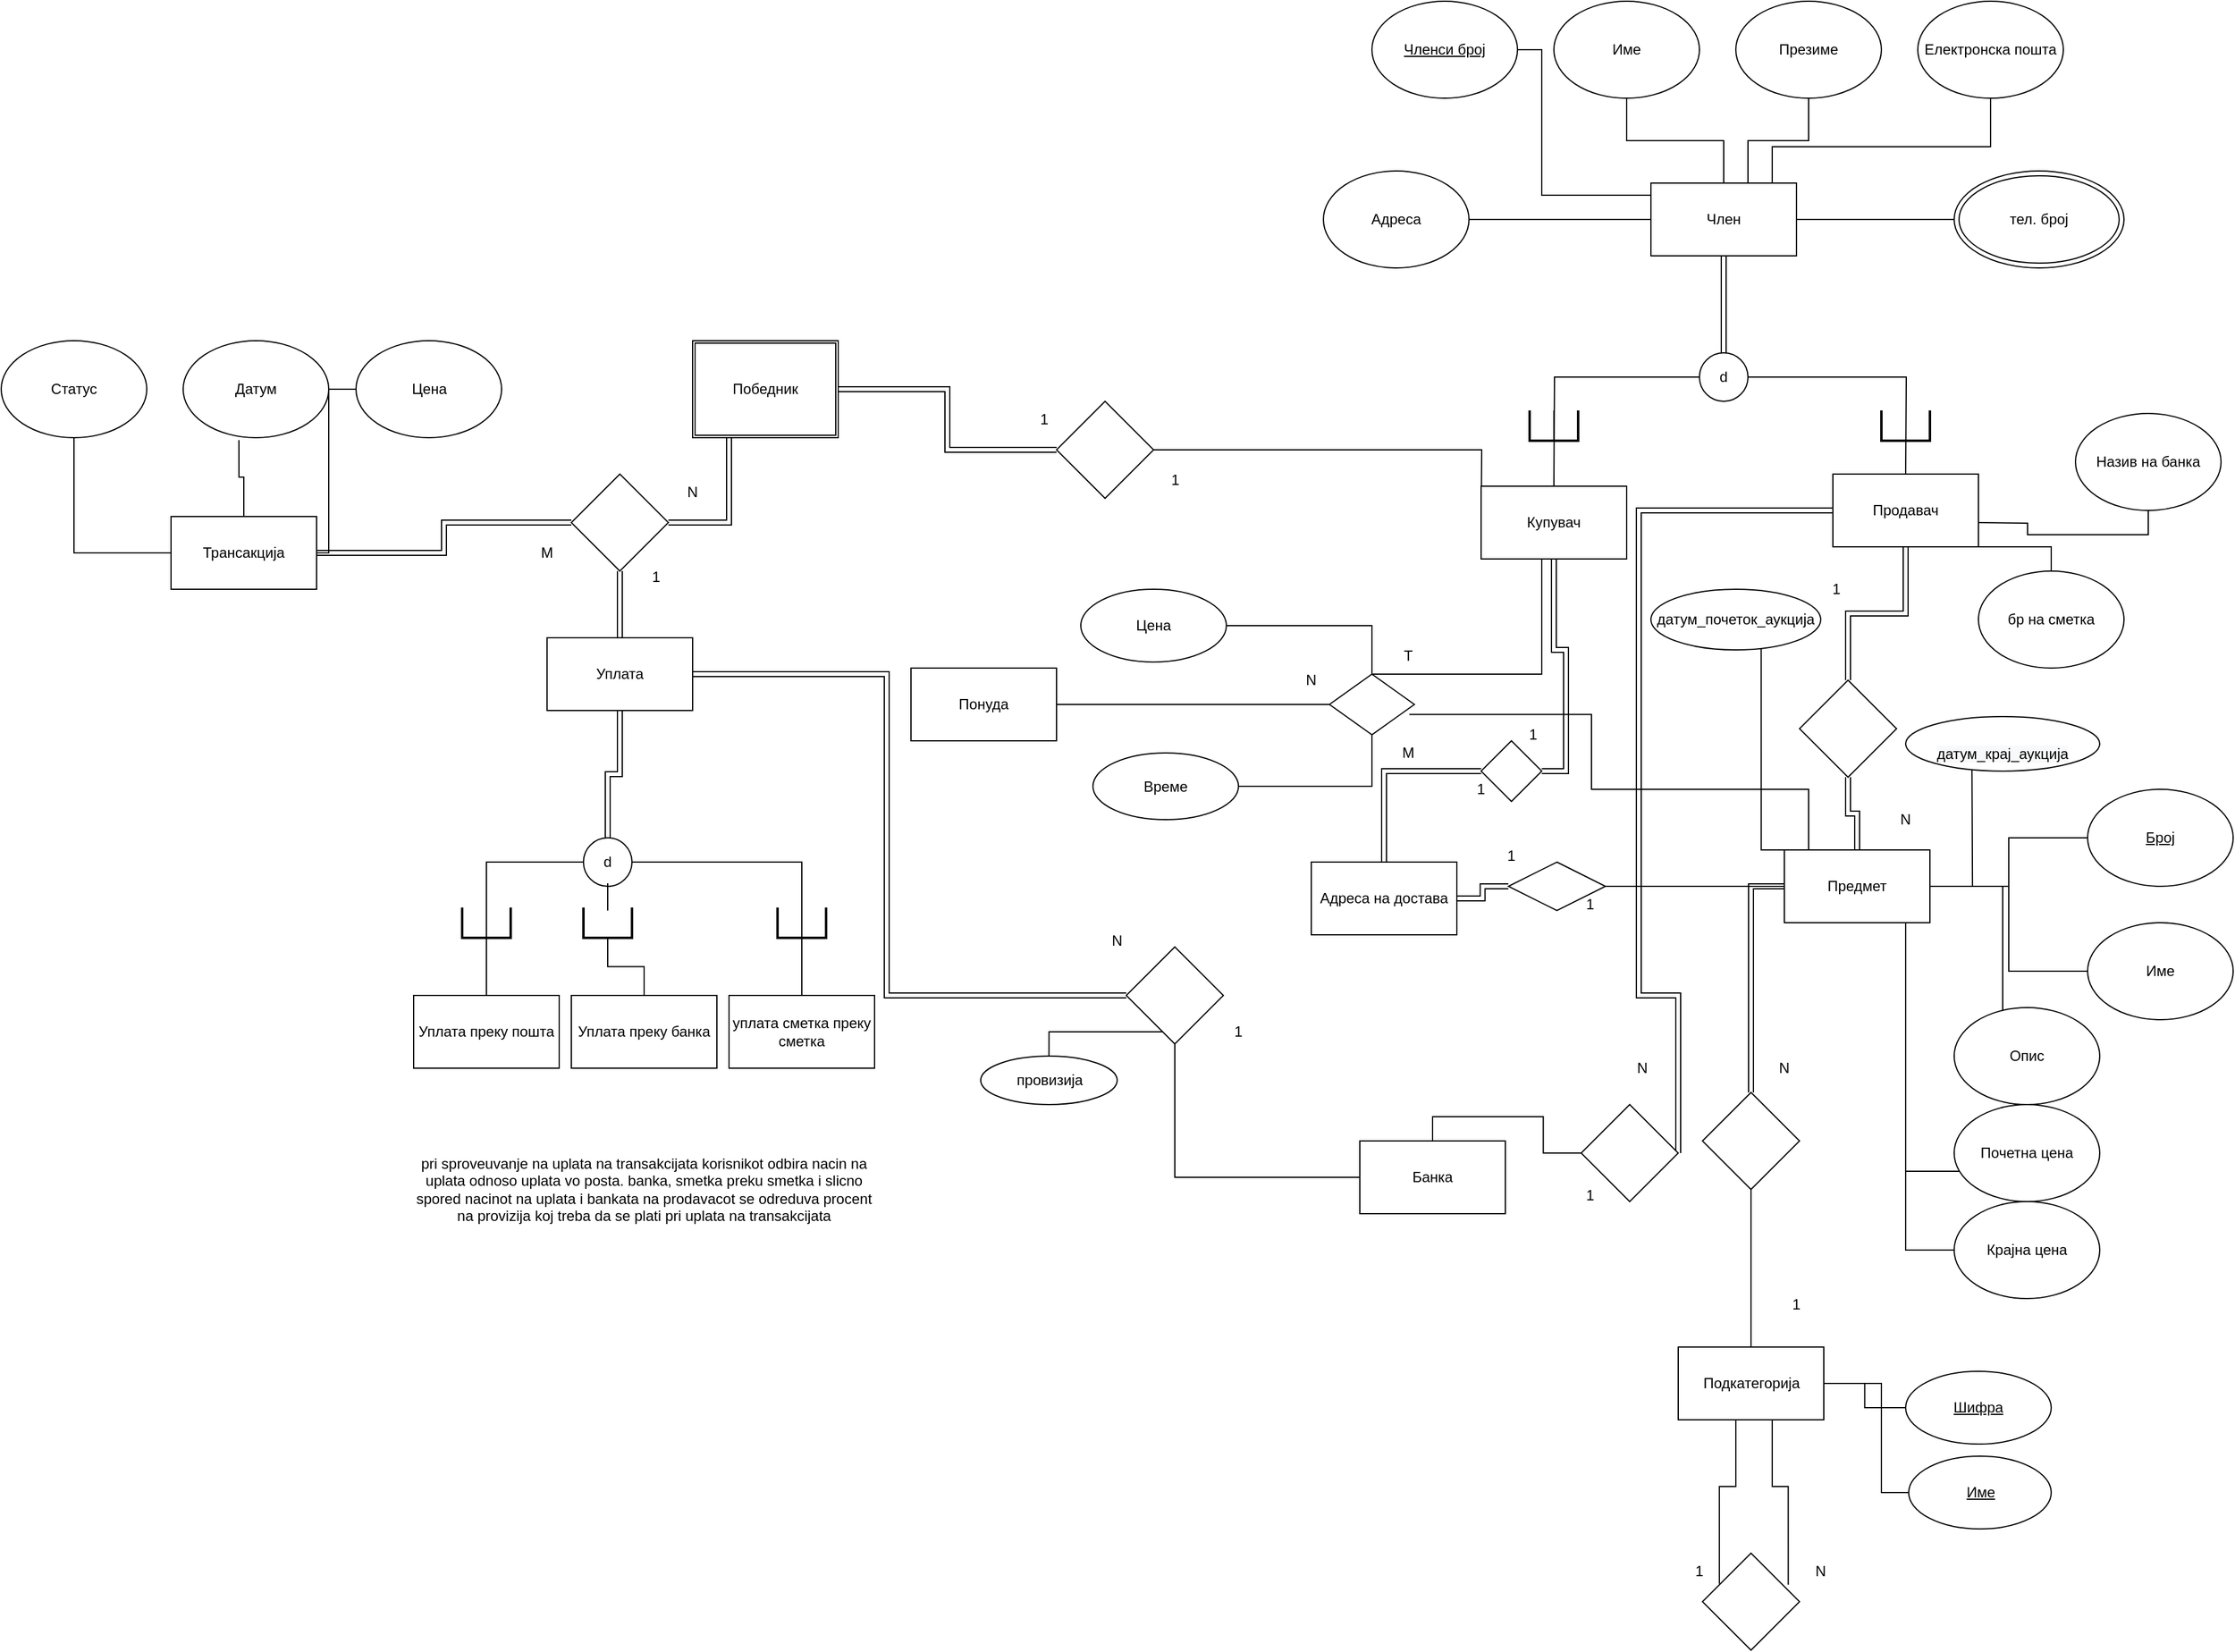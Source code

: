 <mxfile version="18.0.1" type="device"><diagram id="pEInnEd4wYIdr4fdweo-" name="Page-1"><mxGraphModel dx="2954" dy="1911" grid="1" gridSize="10" guides="1" tooltips="1" connect="1" arrows="1" fold="1" page="1" pageScale="1" pageWidth="850" pageHeight="1100" math="0" shadow="0"><root><mxCell id="0"/><mxCell id="1" parent="0"/><mxCell id="-VrPznBXSMuNLN9TioHQ-9" style="edgeStyle=orthogonalEdgeStyle;rounded=0;orthogonalLoop=1;jettySize=auto;html=1;endArrow=none;endFill=0;" parent="1" source="-VrPznBXSMuNLN9TioHQ-1" target="-VrPznBXSMuNLN9TioHQ-6" edge="1"><mxGeometry relative="1" as="geometry"/></mxCell><mxCell id="-VrPznBXSMuNLN9TioHQ-10" style="edgeStyle=orthogonalEdgeStyle;rounded=0;orthogonalLoop=1;jettySize=auto;html=1;entryX=0;entryY=0.5;entryDx=0;entryDy=0;endArrow=none;endFill=0;" parent="1" source="-VrPznBXSMuNLN9TioHQ-1" target="-VrPznBXSMuNLN9TioHQ-8" edge="1"><mxGeometry relative="1" as="geometry"/></mxCell><mxCell id="-VrPznBXSMuNLN9TioHQ-11" style="edgeStyle=orthogonalEdgeStyle;rounded=0;orthogonalLoop=1;jettySize=auto;html=1;endArrow=none;endFill=0;" parent="1" source="-VrPznBXSMuNLN9TioHQ-1" target="-VrPznBXSMuNLN9TioHQ-3" edge="1"><mxGeometry relative="1" as="geometry"/></mxCell><mxCell id="-VrPznBXSMuNLN9TioHQ-12" style="edgeStyle=orthogonalEdgeStyle;rounded=0;orthogonalLoop=1;jettySize=auto;html=1;entryX=0.5;entryY=1;entryDx=0;entryDy=0;endArrow=none;endFill=0;" parent="1" source="-VrPznBXSMuNLN9TioHQ-1" target="-VrPznBXSMuNLN9TioHQ-4" edge="1"><mxGeometry relative="1" as="geometry"><Array as="points"><mxPoint x="410" y="65"/><mxPoint x="460" y="65"/></Array></mxGeometry></mxCell><mxCell id="-VrPznBXSMuNLN9TioHQ-13" style="edgeStyle=orthogonalEdgeStyle;rounded=0;orthogonalLoop=1;jettySize=auto;html=1;endArrow=none;endFill=0;" parent="1" source="-VrPznBXSMuNLN9TioHQ-1" target="-VrPznBXSMuNLN9TioHQ-5" edge="1"><mxGeometry relative="1" as="geometry"><Array as="points"><mxPoint x="430" y="70"/><mxPoint x="610" y="70"/></Array></mxGeometry></mxCell><mxCell id="-VrPznBXSMuNLN9TioHQ-14" style="edgeStyle=orthogonalEdgeStyle;rounded=0;orthogonalLoop=1;jettySize=auto;html=1;endArrow=none;endFill=0;" parent="1" source="-VrPznBXSMuNLN9TioHQ-1" target="-VrPznBXSMuNLN9TioHQ-2" edge="1"><mxGeometry relative="1" as="geometry"><Array as="points"><mxPoint x="240" y="110"/><mxPoint x="240" y="-10"/></Array></mxGeometry></mxCell><mxCell id="-VrPznBXSMuNLN9TioHQ-18" style="edgeStyle=orthogonalEdgeStyle;rounded=0;orthogonalLoop=1;jettySize=auto;html=1;endArrow=none;endFill=0;shape=link;" parent="1" source="-VrPznBXSMuNLN9TioHQ-1" target="-VrPznBXSMuNLN9TioHQ-17" edge="1"><mxGeometry relative="1" as="geometry"/></mxCell><mxCell id="-VrPznBXSMuNLN9TioHQ-1" value="Член" style="rounded=0;whiteSpace=wrap;html=1;" parent="1" vertex="1"><mxGeometry x="330" y="100" width="120" height="60" as="geometry"/></mxCell><mxCell id="-VrPznBXSMuNLN9TioHQ-2" value="&lt;u&gt;Членси број&lt;/u&gt;" style="ellipse;whiteSpace=wrap;html=1;" parent="1" vertex="1"><mxGeometry x="100" y="-50" width="120" height="80" as="geometry"/></mxCell><mxCell id="-VrPznBXSMuNLN9TioHQ-3" value="Име" style="ellipse;whiteSpace=wrap;html=1;" parent="1" vertex="1"><mxGeometry x="250" y="-50" width="120" height="80" as="geometry"/></mxCell><mxCell id="-VrPznBXSMuNLN9TioHQ-4" value="Презиме" style="ellipse;whiteSpace=wrap;html=1;" parent="1" vertex="1"><mxGeometry x="400" y="-50" width="120" height="80" as="geometry"/></mxCell><mxCell id="-VrPznBXSMuNLN9TioHQ-5" value="Електронска пошта" style="ellipse;whiteSpace=wrap;html=1;" parent="1" vertex="1"><mxGeometry x="550" y="-50" width="120" height="80" as="geometry"/></mxCell><mxCell id="-VrPznBXSMuNLN9TioHQ-6" value="Адреса" style="ellipse;whiteSpace=wrap;html=1;" parent="1" vertex="1"><mxGeometry x="60" y="90" width="120" height="80" as="geometry"/></mxCell><mxCell id="-VrPznBXSMuNLN9TioHQ-8" value="тел. број" style="ellipse;shape=doubleEllipse;whiteSpace=wrap;html=1;" parent="1" vertex="1"><mxGeometry x="580" y="90" width="140" height="80" as="geometry"/></mxCell><mxCell id="-VrPznBXSMuNLN9TioHQ-105" style="edgeStyle=orthogonalEdgeStyle;rounded=0;orthogonalLoop=1;jettySize=auto;html=1;entryX=0.5;entryY=0;entryDx=0;entryDy=0;endArrow=none;endFill=0;" parent="1" source="fkhpTPbwNET_rPOCqGp_-7" target="-VrPznBXSMuNLN9TioHQ-93" edge="1"><mxGeometry relative="1" as="geometry"><Array as="points"><mxPoint x="240" y="505"/></Array><mxPoint x="240" y="429.441" as="sourcePoint"/></mxGeometry></mxCell><mxCell id="-VrPznBXSMuNLN9TioHQ-38" style="edgeStyle=orthogonalEdgeStyle;rounded=0;orthogonalLoop=1;jettySize=auto;html=1;endArrow=none;endFill=0;" parent="1" target="-VrPznBXSMuNLN9TioHQ-36" edge="1"><mxGeometry relative="1" as="geometry"><mxPoint x="600" y="380" as="sourcePoint"/></mxGeometry></mxCell><mxCell id="-VrPznBXSMuNLN9TioHQ-20" style="edgeStyle=orthogonalEdgeStyle;rounded=0;orthogonalLoop=1;jettySize=auto;html=1;endArrow=none;endFill=0;" parent="1" source="-VrPznBXSMuNLN9TioHQ-17" edge="1"><mxGeometry relative="1" as="geometry"><mxPoint x="540" y="340" as="targetPoint"/></mxGeometry></mxCell><mxCell id="-VrPznBXSMuNLN9TioHQ-31" style="edgeStyle=orthogonalEdgeStyle;rounded=0;orthogonalLoop=1;jettySize=auto;html=1;endArrow=none;endFill=0;" parent="1" source="-VrPznBXSMuNLN9TioHQ-17" edge="1"><mxGeometry relative="1" as="geometry"><mxPoint x="250" y="350" as="targetPoint"/></mxGeometry></mxCell><mxCell id="-VrPznBXSMuNLN9TioHQ-17" value="d" style="ellipse;whiteSpace=wrap;html=1;aspect=fixed;" parent="1" vertex="1"><mxGeometry x="370" y="240" width="40" height="40" as="geometry"/></mxCell><mxCell id="-VrPznBXSMuNLN9TioHQ-23" value="" style="strokeWidth=2;html=1;shape=mxgraph.flowchart.annotation_1;align=left;pointerEvents=1;rotation=-90;" parent="1" vertex="1"><mxGeometry x="527.5" y="280" width="25" height="40" as="geometry"/></mxCell><mxCell id="-VrPznBXSMuNLN9TioHQ-32" value="" style="strokeWidth=2;html=1;shape=mxgraph.flowchart.annotation_1;align=left;pointerEvents=1;rotation=-90;" parent="1" vertex="1"><mxGeometry x="237.5" y="280" width="25" height="40" as="geometry"/></mxCell><mxCell id="-VrPznBXSMuNLN9TioHQ-33" style="edgeStyle=orthogonalEdgeStyle;rounded=0;orthogonalLoop=1;jettySize=auto;html=1;exitX=0;exitY=0.5;exitDx=0;exitDy=0;exitPerimeter=0;endArrow=none;endFill=0;entryX=1;entryY=0.5;entryDx=0;entryDy=0;entryPerimeter=0;" parent="1" source="-VrPznBXSMuNLN9TioHQ-32" target="-VrPznBXSMuNLN9TioHQ-32" edge="1"><mxGeometry relative="1" as="geometry"/></mxCell><mxCell id="-VrPznBXSMuNLN9TioHQ-36" value="Назив на банка" style="ellipse;whiteSpace=wrap;html=1;" parent="1" vertex="1"><mxGeometry x="680" y="290" width="120" height="80" as="geometry"/></mxCell><mxCell id="fkhpTPbwNET_rPOCqGp_-32" style="edgeStyle=orthogonalEdgeStyle;rounded=0;orthogonalLoop=1;jettySize=auto;html=1;entryX=0.92;entryY=1.013;entryDx=0;entryDy=0;entryPerimeter=0;endArrow=none;endFill=0;" edge="1" parent="1" source="-VrPznBXSMuNLN9TioHQ-37" target="fkhpTPbwNET_rPOCqGp_-8"><mxGeometry relative="1" as="geometry"/></mxCell><mxCell id="-VrPznBXSMuNLN9TioHQ-37" value="бр на сметка" style="ellipse;whiteSpace=wrap;html=1;" parent="1" vertex="1"><mxGeometry x="600" y="420" width="120" height="80" as="geometry"/></mxCell><mxCell id="-VrPznBXSMuNLN9TioHQ-47" style="edgeStyle=orthogonalEdgeStyle;rounded=0;orthogonalLoop=1;jettySize=auto;html=1;endArrow=none;endFill=0;" parent="1" source="-VrPznBXSMuNLN9TioHQ-40" target="-VrPznBXSMuNLN9TioHQ-42" edge="1"><mxGeometry relative="1" as="geometry"/></mxCell><mxCell id="-VrPznBXSMuNLN9TioHQ-48" style="edgeStyle=orthogonalEdgeStyle;rounded=0;orthogonalLoop=1;jettySize=auto;html=1;endArrow=none;endFill=0;" parent="1" source="-VrPznBXSMuNLN9TioHQ-40" target="-VrPznBXSMuNLN9TioHQ-43" edge="1"><mxGeometry relative="1" as="geometry"/></mxCell><mxCell id="-VrPznBXSMuNLN9TioHQ-49" style="edgeStyle=orthogonalEdgeStyle;rounded=0;orthogonalLoop=1;jettySize=auto;html=1;endArrow=none;endFill=0;" parent="1" source="-VrPznBXSMuNLN9TioHQ-40" target="-VrPznBXSMuNLN9TioHQ-46" edge="1"><mxGeometry relative="1" as="geometry"><Array as="points"><mxPoint x="540" y="980"/></Array></mxGeometry></mxCell><mxCell id="-VrPznBXSMuNLN9TioHQ-50" style="edgeStyle=orthogonalEdgeStyle;rounded=0;orthogonalLoop=1;jettySize=auto;html=1;endArrow=none;endFill=0;" parent="1" source="-VrPznBXSMuNLN9TioHQ-40" target="-VrPznBXSMuNLN9TioHQ-45" edge="1"><mxGeometry relative="1" as="geometry"><Array as="points"><mxPoint x="540" y="915"/></Array></mxGeometry></mxCell><mxCell id="-VrPznBXSMuNLN9TioHQ-51" style="edgeStyle=orthogonalEdgeStyle;rounded=0;orthogonalLoop=1;jettySize=auto;html=1;endArrow=none;endFill=0;" parent="1" source="-VrPznBXSMuNLN9TioHQ-40" target="-VrPznBXSMuNLN9TioHQ-44" edge="1"><mxGeometry relative="1" as="geometry"><Array as="points"><mxPoint x="620" y="680"/></Array></mxGeometry></mxCell><mxCell id="-VrPznBXSMuNLN9TioHQ-61" style="edgeStyle=orthogonalEdgeStyle;rounded=0;orthogonalLoop=1;jettySize=auto;html=1;entryX=0;entryY=1;entryDx=0;entryDy=0;endArrow=none;endFill=0;" parent="1" source="-VrPznBXSMuNLN9TioHQ-40" edge="1"><mxGeometry relative="1" as="geometry"><mxPoint x="594.645" y="581.213" as="targetPoint"/></mxGeometry></mxCell><mxCell id="-VrPznBXSMuNLN9TioHQ-87" style="edgeStyle=orthogonalEdgeStyle;rounded=0;orthogonalLoop=1;jettySize=auto;html=1;entryX=0.649;entryY=0.96;entryDx=0;entryDy=0;entryPerimeter=0;endArrow=none;endFill=0;" parent="1" source="-VrPznBXSMuNLN9TioHQ-40" target="-VrPznBXSMuNLN9TioHQ-85" edge="1"><mxGeometry relative="1" as="geometry"><Array as="points"><mxPoint x="421" y="650"/></Array></mxGeometry></mxCell><mxCell id="-VrPznBXSMuNLN9TioHQ-98" style="edgeStyle=orthogonalEdgeStyle;rounded=0;orthogonalLoop=1;jettySize=auto;html=1;entryX=0.94;entryY=0.664;entryDx=0;entryDy=0;entryPerimeter=0;endArrow=none;endFill=0;" parent="1" source="-VrPznBXSMuNLN9TioHQ-40" target="-VrPznBXSMuNLN9TioHQ-93" edge="1"><mxGeometry relative="1" as="geometry"><Array as="points"><mxPoint x="460" y="600"/><mxPoint x="281" y="600"/></Array></mxGeometry></mxCell><mxCell id="-VrPznBXSMuNLN9TioHQ-40" value="Предмет" style="rounded=0;whiteSpace=wrap;html=1;" parent="1" vertex="1"><mxGeometry x="440" y="650" width="120" height="60" as="geometry"/></mxCell><mxCell id="-VrPznBXSMuNLN9TioHQ-42" value="&lt;u&gt;Број&lt;/u&gt;" style="ellipse;whiteSpace=wrap;html=1;" parent="1" vertex="1"><mxGeometry x="690" y="600" width="120" height="80" as="geometry"/></mxCell><mxCell id="-VrPznBXSMuNLN9TioHQ-43" value="Име" style="ellipse;whiteSpace=wrap;html=1;" parent="1" vertex="1"><mxGeometry x="690" y="710" width="120" height="80" as="geometry"/></mxCell><mxCell id="-VrPznBXSMuNLN9TioHQ-44" value="Опис" style="ellipse;whiteSpace=wrap;html=1;" parent="1" vertex="1"><mxGeometry x="580" y="780" width="120" height="80" as="geometry"/></mxCell><mxCell id="-VrPznBXSMuNLN9TioHQ-45" value="Почетна цена" style="ellipse;whiteSpace=wrap;html=1;" parent="1" vertex="1"><mxGeometry x="580" y="860" width="120" height="80" as="geometry"/></mxCell><mxCell id="-VrPznBXSMuNLN9TioHQ-46" value="Крајна цена" style="ellipse;whiteSpace=wrap;html=1;" parent="1" vertex="1"><mxGeometry x="580" y="940" width="120" height="80" as="geometry"/></mxCell><mxCell id="-VrPznBXSMuNLN9TioHQ-55" style="edgeStyle=orthogonalEdgeStyle;rounded=0;orthogonalLoop=1;jettySize=auto;html=1;endArrow=none;endFill=0;shape=link;" parent="1" source="-VrPznBXSMuNLN9TioHQ-52" target="-VrPznBXSMuNLN9TioHQ-40" edge="1"><mxGeometry relative="1" as="geometry"/></mxCell><mxCell id="-VrPznBXSMuNLN9TioHQ-52" value="" style="rhombus;whiteSpace=wrap;html=1;" parent="1" vertex="1"><mxGeometry x="452.5" y="510" width="80" height="80" as="geometry"/></mxCell><mxCell id="-VrPznBXSMuNLN9TioHQ-56" value="N" style="text;html=1;strokeColor=none;fillColor=none;align=center;verticalAlign=middle;whiteSpace=wrap;rounded=0;" parent="1" vertex="1"><mxGeometry x="510" y="610" width="60" height="30" as="geometry"/></mxCell><mxCell id="-VrPznBXSMuNLN9TioHQ-57" value="1" style="text;html=1;strokeColor=none;fillColor=none;align=center;verticalAlign=middle;whiteSpace=wrap;rounded=0;" parent="1" vertex="1"><mxGeometry x="452.5" y="420" width="60" height="30" as="geometry"/></mxCell><mxCell id="-VrPznBXSMuNLN9TioHQ-69" style="edgeStyle=orthogonalEdgeStyle;rounded=0;orthogonalLoop=1;jettySize=auto;html=1;entryX=0;entryY=0.5;entryDx=0;entryDy=0;endArrow=none;endFill=0;shape=link;" parent="1" source="-VrPznBXSMuNLN9TioHQ-68" target="-VrPznBXSMuNLN9TioHQ-40" edge="1"><mxGeometry relative="1" as="geometry"/></mxCell><mxCell id="fkhpTPbwNET_rPOCqGp_-42" style="edgeStyle=orthogonalEdgeStyle;rounded=0;orthogonalLoop=1;jettySize=auto;html=1;endArrow=none;endFill=0;" edge="1" parent="1" source="-VrPznBXSMuNLN9TioHQ-68" target="fkhpTPbwNET_rPOCqGp_-35"><mxGeometry relative="1" as="geometry"/></mxCell><mxCell id="-VrPznBXSMuNLN9TioHQ-68" value="" style="rhombus;whiteSpace=wrap;html=1;rotation=-90;" parent="1" vertex="1"><mxGeometry x="372.5" y="850" width="80" height="80" as="geometry"/></mxCell><mxCell id="-VrPznBXSMuNLN9TioHQ-71" value="N" style="text;html=1;strokeColor=none;fillColor=none;align=center;verticalAlign=middle;whiteSpace=wrap;rounded=0;" parent="1" vertex="1"><mxGeometry x="410" y="815" width="60" height="30" as="geometry"/></mxCell><mxCell id="-VrPznBXSMuNLN9TioHQ-72" value="1" style="text;html=1;strokeColor=none;fillColor=none;align=center;verticalAlign=middle;whiteSpace=wrap;rounded=0;" parent="1" vertex="1"><mxGeometry x="420" y="1010" width="60" height="30" as="geometry"/></mxCell><mxCell id="-VrPznBXSMuNLN9TioHQ-83" value="1" style="text;html=1;strokeColor=none;fillColor=none;align=center;verticalAlign=middle;whiteSpace=wrap;rounded=0;" parent="1" vertex="1"><mxGeometry x="340" y="1230" width="60" height="30" as="geometry"/></mxCell><mxCell id="-VrPznBXSMuNLN9TioHQ-84" value="N" style="text;html=1;strokeColor=none;fillColor=none;align=center;verticalAlign=middle;whiteSpace=wrap;rounded=0;" parent="1" vertex="1"><mxGeometry x="440" y="1230" width="60" height="30" as="geometry"/></mxCell><mxCell id="-VrPznBXSMuNLN9TioHQ-85" value="датум_почеток_аукција" style="ellipse;whiteSpace=wrap;html=1;" parent="1" vertex="1"><mxGeometry x="330" y="435" width="140" height="50" as="geometry"/></mxCell><mxCell id="-VrPznBXSMuNLN9TioHQ-86" value="&lt;br&gt;&lt;span style=&quot;color: rgb(0, 0, 0); font-family: Helvetica; font-size: 12px; font-style: normal; font-variant-ligatures: normal; font-variant-caps: normal; font-weight: 400; letter-spacing: normal; orphans: 2; text-align: center; text-indent: 0px; text-transform: none; widows: 2; word-spacing: 0px; -webkit-text-stroke-width: 0px; background-color: rgb(248, 249, 250); text-decoration-thickness: initial; text-decoration-style: initial; text-decoration-color: initial; float: none; display: inline !important;&quot;&gt;датум_крај_аукција&lt;/span&gt;&lt;br&gt;" style="ellipse;whiteSpace=wrap;html=1;" parent="1" vertex="1"><mxGeometry x="540" y="540" width="160" height="45" as="geometry"/></mxCell><mxCell id="-VrPznBXSMuNLN9TioHQ-93" value="" style="rhombus;whiteSpace=wrap;html=1;" parent="1" vertex="1"><mxGeometry x="65" y="505" width="70" height="50" as="geometry"/></mxCell><mxCell id="-VrPznBXSMuNLN9TioHQ-106" style="edgeStyle=orthogonalEdgeStyle;rounded=0;orthogonalLoop=1;jettySize=auto;html=1;entryX=0;entryY=0.5;entryDx=0;entryDy=0;endArrow=none;endFill=0;" parent="1" source="-VrPznBXSMuNLN9TioHQ-96" target="-VrPznBXSMuNLN9TioHQ-93" edge="1"><mxGeometry relative="1" as="geometry"/></mxCell><mxCell id="-VrPznBXSMuNLN9TioHQ-96" value="Понуда" style="rounded=0;whiteSpace=wrap;html=1;" parent="1" vertex="1"><mxGeometry x="-280" y="500" width="120" height="60" as="geometry"/></mxCell><mxCell id="-VrPznBXSMuNLN9TioHQ-107" style="edgeStyle=orthogonalEdgeStyle;rounded=0;orthogonalLoop=1;jettySize=auto;html=1;entryX=0.5;entryY=0;entryDx=0;entryDy=0;endArrow=none;endFill=0;" parent="1" source="-VrPznBXSMuNLN9TioHQ-101" target="-VrPznBXSMuNLN9TioHQ-93" edge="1"><mxGeometry relative="1" as="geometry"/></mxCell><mxCell id="-VrPznBXSMuNLN9TioHQ-101" value="Цена" style="ellipse;whiteSpace=wrap;html=1;" parent="1" vertex="1"><mxGeometry x="-140" y="435" width="120" height="60" as="geometry"/></mxCell><mxCell id="-VrPznBXSMuNLN9TioHQ-108" style="edgeStyle=orthogonalEdgeStyle;rounded=0;orthogonalLoop=1;jettySize=auto;html=1;entryX=0.5;entryY=1;entryDx=0;entryDy=0;endArrow=none;endFill=0;" parent="1" source="-VrPznBXSMuNLN9TioHQ-102" target="-VrPznBXSMuNLN9TioHQ-93" edge="1"><mxGeometry relative="1" as="geometry"/></mxCell><mxCell id="-VrPznBXSMuNLN9TioHQ-102" value="Време" style="ellipse;whiteSpace=wrap;html=1;" parent="1" vertex="1"><mxGeometry x="-130" y="570" width="120" height="55" as="geometry"/></mxCell><mxCell id="-VrPznBXSMuNLN9TioHQ-109" value="N" style="text;html=1;strokeColor=none;fillColor=none;align=center;verticalAlign=middle;whiteSpace=wrap;rounded=0;" parent="1" vertex="1"><mxGeometry x="20" y="495" width="60" height="30" as="geometry"/></mxCell><mxCell id="-VrPznBXSMuNLN9TioHQ-110" value="M&lt;span style=&quot;color: rgba(0, 0, 0, 0); font-family: monospace; font-size: 0px; text-align: start;&quot;&gt;%3CmxGraphModel%3E%3Croot%3E%3CmxCell%20id%3D%220%22%2F%3E%3CmxCell%20id%3D%221%22%20parent%3D%220%22%2F%3E%3CmxCell%20id%3D%222%22%20value%3D%22N%22%20style%3D%22text%3Bhtml%3D1%3BstrokeColor%3Dnone%3BfillColor%3Dnone%3Balign%3Dcenter%3BverticalAlign%3Dmiddle%3BwhiteSpace%3Dwrap%3Brounded%3D0%3B%22%20vertex%3D%221%22%20parent%3D%221%22%3E%3CmxGeometry%20x%3D%2220%22%20y%3D%22495%22%20width%3D%2260%22%20height%3D%2230%22%20as%3D%22geometry%22%2F%3E%3C%2FmxCell%3E%3C%2Froot%3E%3C%2FmxGraphModel%3E&lt;/span&gt;" style="text;html=1;strokeColor=none;fillColor=none;align=center;verticalAlign=middle;whiteSpace=wrap;rounded=0;" parent="1" vertex="1"><mxGeometry x="100" y="555" width="60" height="30" as="geometry"/></mxCell><mxCell id="-VrPznBXSMuNLN9TioHQ-111" value="T" style="text;html=1;strokeColor=none;fillColor=none;align=center;verticalAlign=middle;whiteSpace=wrap;rounded=0;" parent="1" vertex="1"><mxGeometry x="100" y="475" width="60" height="30" as="geometry"/></mxCell><mxCell id="fkhpTPbwNET_rPOCqGp_-3" style="edgeStyle=orthogonalEdgeStyle;rounded=0;orthogonalLoop=1;jettySize=auto;html=1;entryX=0;entryY=0.5;entryDx=0;entryDy=0;endArrow=none;endFill=0;shape=link;" edge="1" parent="1" source="fkhpTPbwNET_rPOCqGp_-1" target="fkhpTPbwNET_rPOCqGp_-2"><mxGeometry relative="1" as="geometry"/></mxCell><mxCell id="fkhpTPbwNET_rPOCqGp_-68" style="edgeStyle=orthogonalEdgeStyle;rounded=0;orthogonalLoop=1;jettySize=auto;html=1;endArrow=none;endFill=0;shape=link;" edge="1" parent="1" source="fkhpTPbwNET_rPOCqGp_-1" target="fkhpTPbwNET_rPOCqGp_-25"><mxGeometry relative="1" as="geometry"><Array as="points"><mxPoint x="-430" y="380"/></Array></mxGeometry></mxCell><mxCell id="fkhpTPbwNET_rPOCqGp_-1" value="Победник" style="shape=ext;double=1;rounded=0;whiteSpace=wrap;html=1;" vertex="1" parent="1"><mxGeometry x="-460" y="230" width="120" height="80" as="geometry"/></mxCell><mxCell id="fkhpTPbwNET_rPOCqGp_-4" style="edgeStyle=orthogonalEdgeStyle;rounded=0;orthogonalLoop=1;jettySize=auto;html=1;entryX=0;entryY=0.5;entryDx=0;entryDy=0;endArrow=none;endFill=0;" edge="1" parent="1" source="fkhpTPbwNET_rPOCqGp_-2"><mxGeometry relative="1" as="geometry"><mxPoint x="190" y="390" as="targetPoint"/></mxGeometry></mxCell><mxCell id="fkhpTPbwNET_rPOCqGp_-2" value="" style="rhombus;whiteSpace=wrap;html=1;" vertex="1" parent="1"><mxGeometry x="-160" y="280" width="80" height="80" as="geometry"/></mxCell><mxCell id="fkhpTPbwNET_rPOCqGp_-5" value="1" style="text;html=1;strokeColor=none;fillColor=none;align=center;verticalAlign=middle;whiteSpace=wrap;rounded=0;" vertex="1" parent="1"><mxGeometry x="-200" y="280" width="60" height="30" as="geometry"/></mxCell><mxCell id="fkhpTPbwNET_rPOCqGp_-6" value="1" style="text;html=1;strokeColor=none;fillColor=none;align=center;verticalAlign=middle;whiteSpace=wrap;rounded=0;" vertex="1" parent="1"><mxGeometry x="-92.5" y="330" width="60" height="30" as="geometry"/></mxCell><mxCell id="fkhpTPbwNET_rPOCqGp_-98" style="edgeStyle=orthogonalEdgeStyle;rounded=0;orthogonalLoop=1;jettySize=auto;html=1;endArrow=none;endFill=0;shape=link;" edge="1" parent="1" source="fkhpTPbwNET_rPOCqGp_-7" target="fkhpTPbwNET_rPOCqGp_-97"><mxGeometry relative="1" as="geometry"><Array as="points"><mxPoint x="250" y="485"/><mxPoint x="260" y="485"/><mxPoint x="260" y="585"/></Array></mxGeometry></mxCell><mxCell id="fkhpTPbwNET_rPOCqGp_-7" value="Купувач" style="rounded=0;whiteSpace=wrap;html=1;" vertex="1" parent="1"><mxGeometry x="190" y="350" width="120" height="60" as="geometry"/></mxCell><mxCell id="fkhpTPbwNET_rPOCqGp_-33" style="edgeStyle=orthogonalEdgeStyle;rounded=0;orthogonalLoop=1;jettySize=auto;html=1;entryX=0.5;entryY=0;entryDx=0;entryDy=0;endArrow=none;endFill=0;shape=link;" edge="1" parent="1" source="fkhpTPbwNET_rPOCqGp_-8" target="-VrPznBXSMuNLN9TioHQ-52"><mxGeometry relative="1" as="geometry"/></mxCell><mxCell id="fkhpTPbwNET_rPOCqGp_-50" style="edgeStyle=orthogonalEdgeStyle;rounded=0;orthogonalLoop=1;jettySize=auto;html=1;entryX=1;entryY=0.5;entryDx=0;entryDy=0;endArrow=none;endFill=0;shape=link;" edge="1" parent="1" source="fkhpTPbwNET_rPOCqGp_-8" target="fkhpTPbwNET_rPOCqGp_-47"><mxGeometry relative="1" as="geometry"><Array as="points"><mxPoint x="320" y="370"/><mxPoint x="320" y="770"/></Array></mxGeometry></mxCell><mxCell id="fkhpTPbwNET_rPOCqGp_-8" value="Продавач" style="rounded=0;whiteSpace=wrap;html=1;" vertex="1" parent="1"><mxGeometry x="480" y="340" width="120" height="60" as="geometry"/></mxCell><mxCell id="fkhpTPbwNET_rPOCqGp_-9" value="pri sproveuvanje na uplata na transakcijata korisnikot odbira nacin na uplata odnoso uplata vo posta. banka, smetka preku smetka i slicno spored nacinot na uplata i bankata na prodavacot se odreduva procent na provizija koj treba da se plati pri uplata na transakcijata" style="text;html=1;strokeColor=none;fillColor=none;align=center;verticalAlign=middle;whiteSpace=wrap;rounded=0;" vertex="1" parent="1"><mxGeometry x="-690" y="860" width="380" height="140" as="geometry"/></mxCell><mxCell id="fkhpTPbwNET_rPOCqGp_-20" style="edgeStyle=orthogonalEdgeStyle;rounded=0;orthogonalLoop=1;jettySize=auto;html=1;endArrow=none;endFill=0;shape=link;" edge="1" parent="1" source="fkhpTPbwNET_rPOCqGp_-10" target="fkhpTPbwNET_rPOCqGp_-15"><mxGeometry relative="1" as="geometry"/></mxCell><mxCell id="fkhpTPbwNET_rPOCqGp_-10" value="Уплата" style="rounded=0;whiteSpace=wrap;html=1;" vertex="1" parent="1"><mxGeometry x="-580" y="475" width="120" height="60" as="geometry"/></mxCell><mxCell id="fkhpTPbwNET_rPOCqGp_-11" value="Уплата преку пошта" style="rounded=0;whiteSpace=wrap;html=1;" vertex="1" parent="1"><mxGeometry x="-690" y="770" width="120" height="60" as="geometry"/></mxCell><mxCell id="fkhpTPbwNET_rPOCqGp_-12" value="Уплата преку банка" style="rounded=0;whiteSpace=wrap;html=1;" vertex="1" parent="1"><mxGeometry x="-560" y="770" width="120" height="60" as="geometry"/></mxCell><mxCell id="fkhpTPbwNET_rPOCqGp_-13" value="уплата сметка преку сметка" style="rounded=0;whiteSpace=wrap;html=1;" vertex="1" parent="1"><mxGeometry x="-430" y="770" width="120" height="60" as="geometry"/></mxCell><mxCell id="fkhpTPbwNET_rPOCqGp_-16" style="edgeStyle=orthogonalEdgeStyle;rounded=0;orthogonalLoop=1;jettySize=auto;html=1;endArrow=none;endFill=0;" edge="1" parent="1" source="fkhpTPbwNET_rPOCqGp_-15" target="fkhpTPbwNET_rPOCqGp_-11"><mxGeometry relative="1" as="geometry"/></mxCell><mxCell id="fkhpTPbwNET_rPOCqGp_-17" style="edgeStyle=orthogonalEdgeStyle;rounded=0;orthogonalLoop=1;jettySize=auto;html=1;endArrow=none;endFill=0;" edge="1" parent="1" source="fkhpTPbwNET_rPOCqGp_-15" target="fkhpTPbwNET_rPOCqGp_-13"><mxGeometry relative="1" as="geometry"/></mxCell><mxCell id="fkhpTPbwNET_rPOCqGp_-18" style="edgeStyle=orthogonalEdgeStyle;rounded=0;orthogonalLoop=1;jettySize=auto;html=1;endArrow=none;endFill=0;startArrow=none;" edge="1" parent="1" source="fkhpTPbwNET_rPOCqGp_-22" target="fkhpTPbwNET_rPOCqGp_-12"><mxGeometry relative="1" as="geometry"/></mxCell><mxCell id="fkhpTPbwNET_rPOCqGp_-15" value="d" style="ellipse;whiteSpace=wrap;html=1;aspect=fixed;" vertex="1" parent="1"><mxGeometry x="-550" y="640" width="40" height="40" as="geometry"/></mxCell><mxCell id="fkhpTPbwNET_rPOCqGp_-21" value="" style="strokeWidth=2;html=1;shape=mxgraph.flowchart.annotation_1;align=left;pointerEvents=1;rotation=-90;" vertex="1" parent="1"><mxGeometry x="-642.5" y="690" width="25" height="40" as="geometry"/></mxCell><mxCell id="fkhpTPbwNET_rPOCqGp_-22" value="" style="strokeWidth=2;html=1;shape=mxgraph.flowchart.annotation_1;align=left;pointerEvents=1;rotation=-90;" vertex="1" parent="1"><mxGeometry x="-542.5" y="690" width="25" height="40" as="geometry"/></mxCell><mxCell id="fkhpTPbwNET_rPOCqGp_-23" value="" style="edgeStyle=orthogonalEdgeStyle;rounded=0;orthogonalLoop=1;jettySize=auto;html=1;endArrow=none;endFill=0;" edge="1" parent="1" source="fkhpTPbwNET_rPOCqGp_-15" target="fkhpTPbwNET_rPOCqGp_-22"><mxGeometry relative="1" as="geometry"><mxPoint x="-530" y="680" as="sourcePoint"/><mxPoint x="-500" y="770" as="targetPoint"/></mxGeometry></mxCell><mxCell id="fkhpTPbwNET_rPOCqGp_-24" value="" style="strokeWidth=2;html=1;shape=mxgraph.flowchart.annotation_1;align=left;pointerEvents=1;rotation=-90;" vertex="1" parent="1"><mxGeometry x="-382.5" y="690" width="25" height="40" as="geometry"/></mxCell><mxCell id="fkhpTPbwNET_rPOCqGp_-27" style="edgeStyle=orthogonalEdgeStyle;rounded=0;orthogonalLoop=1;jettySize=auto;html=1;entryX=0.5;entryY=0;entryDx=0;entryDy=0;endArrow=none;endFill=0;shape=link;" edge="1" parent="1" source="fkhpTPbwNET_rPOCqGp_-25" target="fkhpTPbwNET_rPOCqGp_-10"><mxGeometry relative="1" as="geometry"/></mxCell><mxCell id="fkhpTPbwNET_rPOCqGp_-25" value="" style="rhombus;whiteSpace=wrap;html=1;" vertex="1" parent="1"><mxGeometry x="-560" y="340" width="80" height="80" as="geometry"/></mxCell><mxCell id="fkhpTPbwNET_rPOCqGp_-30" value="1" style="text;html=1;strokeColor=none;fillColor=none;align=center;verticalAlign=middle;whiteSpace=wrap;rounded=0;" vertex="1" parent="1"><mxGeometry x="-520" y="410" width="60" height="30" as="geometry"/></mxCell><mxCell id="fkhpTPbwNET_rPOCqGp_-31" value="N" style="text;html=1;strokeColor=none;fillColor=none;align=center;verticalAlign=middle;whiteSpace=wrap;rounded=0;" vertex="1" parent="1"><mxGeometry x="-490" y="340" width="60" height="30" as="geometry"/></mxCell><mxCell id="fkhpTPbwNET_rPOCqGp_-54" style="edgeStyle=orthogonalEdgeStyle;rounded=0;orthogonalLoop=1;jettySize=auto;html=1;endArrow=none;endFill=0;" edge="1" parent="1" source="fkhpTPbwNET_rPOCqGp_-34" target="fkhpTPbwNET_rPOCqGp_-53"><mxGeometry relative="1" as="geometry"/></mxCell><mxCell id="fkhpTPbwNET_rPOCqGp_-34" value="Банка" style="rounded=0;whiteSpace=wrap;html=1;" vertex="1" parent="1"><mxGeometry x="90" y="890" width="120" height="60" as="geometry"/></mxCell><mxCell id="fkhpTPbwNET_rPOCqGp_-40" style="edgeStyle=orthogonalEdgeStyle;rounded=0;orthogonalLoop=1;jettySize=auto;html=1;entryX=0.174;entryY=0.315;entryDx=0;entryDy=0;entryPerimeter=0;endArrow=none;endFill=0;" edge="1" parent="1" source="fkhpTPbwNET_rPOCqGp_-35" target="fkhpTPbwNET_rPOCqGp_-39"><mxGeometry relative="1" as="geometry"><Array as="points"><mxPoint x="400" y="1175"/><mxPoint x="386" y="1175"/></Array></mxGeometry></mxCell><mxCell id="fkhpTPbwNET_rPOCqGp_-41" style="edgeStyle=orthogonalEdgeStyle;rounded=0;orthogonalLoop=1;jettySize=auto;html=1;entryX=0.884;entryY=0.325;entryDx=0;entryDy=0;entryPerimeter=0;endArrow=none;endFill=0;" edge="1" parent="1" source="fkhpTPbwNET_rPOCqGp_-35" target="fkhpTPbwNET_rPOCqGp_-39"><mxGeometry relative="1" as="geometry"><Array as="points"><mxPoint x="430" y="1175"/><mxPoint x="443" y="1175"/></Array></mxGeometry></mxCell><mxCell id="fkhpTPbwNET_rPOCqGp_-45" style="edgeStyle=orthogonalEdgeStyle;rounded=0;orthogonalLoop=1;jettySize=auto;html=1;entryX=0;entryY=0.5;entryDx=0;entryDy=0;endArrow=none;endFill=0;" edge="1" parent="1" source="fkhpTPbwNET_rPOCqGp_-35" target="fkhpTPbwNET_rPOCqGp_-43"><mxGeometry relative="1" as="geometry"/></mxCell><mxCell id="fkhpTPbwNET_rPOCqGp_-46" style="edgeStyle=orthogonalEdgeStyle;rounded=0;orthogonalLoop=1;jettySize=auto;html=1;endArrow=none;endFill=0;" edge="1" parent="1" source="fkhpTPbwNET_rPOCqGp_-35" target="fkhpTPbwNET_rPOCqGp_-44"><mxGeometry relative="1" as="geometry"><Array as="points"><mxPoint x="520" y="1090"/><mxPoint x="520" y="1180"/></Array></mxGeometry></mxCell><mxCell id="fkhpTPbwNET_rPOCqGp_-35" value="Подкатегорија" style="rounded=0;whiteSpace=wrap;html=1;" vertex="1" parent="1"><mxGeometry x="352.5" y="1060" width="120" height="60" as="geometry"/></mxCell><mxCell id="fkhpTPbwNET_rPOCqGp_-39" value="" style="rhombus;whiteSpace=wrap;html=1;" vertex="1" parent="1"><mxGeometry x="372.5" y="1230" width="80" height="80" as="geometry"/></mxCell><mxCell id="fkhpTPbwNET_rPOCqGp_-43" value="&lt;u&gt;Шифра&lt;/u&gt;" style="ellipse;whiteSpace=wrap;html=1;" vertex="1" parent="1"><mxGeometry x="540" y="1080" width="120" height="60" as="geometry"/></mxCell><mxCell id="fkhpTPbwNET_rPOCqGp_-44" value="&lt;u&gt;Име&lt;/u&gt;" style="ellipse;whiteSpace=wrap;html=1;" vertex="1" parent="1"><mxGeometry x="542.5" y="1150" width="117.5" height="60" as="geometry"/></mxCell><mxCell id="fkhpTPbwNET_rPOCqGp_-49" style="edgeStyle=orthogonalEdgeStyle;rounded=0;orthogonalLoop=1;jettySize=auto;html=1;entryX=0.5;entryY=0;entryDx=0;entryDy=0;endArrow=none;endFill=0;" edge="1" parent="1" source="fkhpTPbwNET_rPOCqGp_-47" target="fkhpTPbwNET_rPOCqGp_-34"><mxGeometry relative="1" as="geometry"/></mxCell><mxCell id="fkhpTPbwNET_rPOCqGp_-47" value="" style="rhombus;whiteSpace=wrap;html=1;" vertex="1" parent="1"><mxGeometry x="272.5" y="860" width="80" height="80" as="geometry"/></mxCell><mxCell id="fkhpTPbwNET_rPOCqGp_-55" style="edgeStyle=orthogonalEdgeStyle;rounded=0;orthogonalLoop=1;jettySize=auto;html=1;entryX=1;entryY=0.5;entryDx=0;entryDy=0;endArrow=none;endFill=0;shape=link;" edge="1" parent="1" source="fkhpTPbwNET_rPOCqGp_-53" target="fkhpTPbwNET_rPOCqGp_-10"><mxGeometry relative="1" as="geometry"><Array as="points"><mxPoint x="-300" y="770"/><mxPoint x="-300" y="505"/></Array></mxGeometry></mxCell><mxCell id="fkhpTPbwNET_rPOCqGp_-59" style="edgeStyle=orthogonalEdgeStyle;rounded=0;orthogonalLoop=1;jettySize=auto;html=1;entryX=0.5;entryY=0;entryDx=0;entryDy=0;endArrow=none;endFill=0;" edge="1" parent="1" source="fkhpTPbwNET_rPOCqGp_-53" target="fkhpTPbwNET_rPOCqGp_-58"><mxGeometry relative="1" as="geometry"><Array as="points"><mxPoint x="-166" y="800"/></Array></mxGeometry></mxCell><mxCell id="fkhpTPbwNET_rPOCqGp_-53" value="" style="rhombus;whiteSpace=wrap;html=1;" vertex="1" parent="1"><mxGeometry x="-102.5" y="730" width="80" height="80" as="geometry"/></mxCell><mxCell id="fkhpTPbwNET_rPOCqGp_-56" value="1" style="text;html=1;strokeColor=none;fillColor=none;align=center;verticalAlign=middle;whiteSpace=wrap;rounded=0;" vertex="1" parent="1"><mxGeometry x="250" y="920" width="60" height="30" as="geometry"/></mxCell><mxCell id="fkhpTPbwNET_rPOCqGp_-57" value="N" style="text;html=1;strokeColor=none;fillColor=none;align=center;verticalAlign=middle;whiteSpace=wrap;rounded=0;" vertex="1" parent="1"><mxGeometry x="292.5" y="815" width="60" height="30" as="geometry"/></mxCell><mxCell id="fkhpTPbwNET_rPOCqGp_-58" value="провизија" style="ellipse;whiteSpace=wrap;html=1;" vertex="1" parent="1"><mxGeometry x="-222.5" y="820" width="112.5" height="40" as="geometry"/></mxCell><mxCell id="fkhpTPbwNET_rPOCqGp_-60" value="N" style="text;html=1;strokeColor=none;fillColor=none;align=center;verticalAlign=middle;whiteSpace=wrap;rounded=0;" vertex="1" parent="1"><mxGeometry x="-140" y="710" width="60" height="30" as="geometry"/></mxCell><mxCell id="fkhpTPbwNET_rPOCqGp_-61" value="1" style="text;html=1;strokeColor=none;fillColor=none;align=center;verticalAlign=middle;whiteSpace=wrap;rounded=0;" vertex="1" parent="1"><mxGeometry x="-40" y="785" width="60" height="30" as="geometry"/></mxCell><mxCell id="fkhpTPbwNET_rPOCqGp_-86" style="edgeStyle=orthogonalEdgeStyle;rounded=0;orthogonalLoop=1;jettySize=auto;html=1;entryX=0.383;entryY=1.025;entryDx=0;entryDy=0;entryPerimeter=0;endArrow=none;endFill=0;" edge="1" parent="1" source="fkhpTPbwNET_rPOCqGp_-82" target="fkhpTPbwNET_rPOCqGp_-84"><mxGeometry relative="1" as="geometry"/></mxCell><mxCell id="fkhpTPbwNET_rPOCqGp_-87" style="edgeStyle=orthogonalEdgeStyle;rounded=0;orthogonalLoop=1;jettySize=auto;html=1;entryX=0.5;entryY=1;entryDx=0;entryDy=0;endArrow=none;endFill=0;" edge="1" parent="1" source="fkhpTPbwNET_rPOCqGp_-82" target="fkhpTPbwNET_rPOCqGp_-85"><mxGeometry relative="1" as="geometry"/></mxCell><mxCell id="fkhpTPbwNET_rPOCqGp_-88" style="edgeStyle=orthogonalEdgeStyle;rounded=0;orthogonalLoop=1;jettySize=auto;html=1;endArrow=none;endFill=0;" edge="1" parent="1" source="fkhpTPbwNET_rPOCqGp_-82" target="fkhpTPbwNET_rPOCqGp_-83"><mxGeometry relative="1" as="geometry"><Array as="points"><mxPoint x="-760" y="405"/><mxPoint x="-760" y="270"/></Array></mxGeometry></mxCell><mxCell id="fkhpTPbwNET_rPOCqGp_-89" style="edgeStyle=orthogonalEdgeStyle;rounded=0;orthogonalLoop=1;jettySize=auto;html=1;entryX=0;entryY=0.5;entryDx=0;entryDy=0;endArrow=none;endFill=0;shape=link;" edge="1" parent="1" source="fkhpTPbwNET_rPOCqGp_-82" target="fkhpTPbwNET_rPOCqGp_-25"><mxGeometry relative="1" as="geometry"/></mxCell><mxCell id="fkhpTPbwNET_rPOCqGp_-82" value="Трансакција" style="rounded=0;whiteSpace=wrap;html=1;" vertex="1" parent="1"><mxGeometry x="-890" y="375" width="120" height="60" as="geometry"/></mxCell><mxCell id="fkhpTPbwNET_rPOCqGp_-83" value="Цена" style="ellipse;whiteSpace=wrap;html=1;" vertex="1" parent="1"><mxGeometry x="-737.5" y="230" width="120" height="80" as="geometry"/></mxCell><mxCell id="fkhpTPbwNET_rPOCqGp_-84" value="Датум" style="ellipse;whiteSpace=wrap;html=1;" vertex="1" parent="1"><mxGeometry x="-880" y="230" width="120" height="80" as="geometry"/></mxCell><mxCell id="fkhpTPbwNET_rPOCqGp_-85" value="Статус" style="ellipse;whiteSpace=wrap;html=1;" vertex="1" parent="1"><mxGeometry x="-1030" y="230" width="120" height="80" as="geometry"/></mxCell><mxCell id="fkhpTPbwNET_rPOCqGp_-90" value="М" style="text;html=1;strokeColor=none;fillColor=none;align=center;verticalAlign=middle;whiteSpace=wrap;rounded=0;" vertex="1" parent="1"><mxGeometry x="-610" y="390" width="60" height="30" as="geometry"/></mxCell><mxCell id="fkhpTPbwNET_rPOCqGp_-95" style="edgeStyle=orthogonalEdgeStyle;rounded=0;orthogonalLoop=1;jettySize=auto;html=1;entryX=0;entryY=0.5;entryDx=0;entryDy=0;endArrow=none;endFill=0;shape=link;" edge="1" parent="1" source="fkhpTPbwNET_rPOCqGp_-93" target="fkhpTPbwNET_rPOCqGp_-94"><mxGeometry relative="1" as="geometry"/></mxCell><mxCell id="fkhpTPbwNET_rPOCqGp_-93" value="Адреса на достава" style="rounded=0;whiteSpace=wrap;html=1;" vertex="1" parent="1"><mxGeometry x="50" y="660" width="120" height="60" as="geometry"/></mxCell><mxCell id="fkhpTPbwNET_rPOCqGp_-96" style="edgeStyle=orthogonalEdgeStyle;rounded=0;orthogonalLoop=1;jettySize=auto;html=1;endArrow=none;endFill=0;" edge="1" parent="1" source="fkhpTPbwNET_rPOCqGp_-94" target="-VrPznBXSMuNLN9TioHQ-40"><mxGeometry relative="1" as="geometry"/></mxCell><mxCell id="fkhpTPbwNET_rPOCqGp_-94" value="" style="rhombus;whiteSpace=wrap;html=1;" vertex="1" parent="1"><mxGeometry x="212.5" y="660" width="80" height="40" as="geometry"/></mxCell><mxCell id="fkhpTPbwNET_rPOCqGp_-99" style="edgeStyle=orthogonalEdgeStyle;rounded=0;orthogonalLoop=1;jettySize=auto;html=1;endArrow=none;endFill=0;shape=link;" edge="1" parent="1" source="fkhpTPbwNET_rPOCqGp_-97" target="fkhpTPbwNET_rPOCqGp_-93"><mxGeometry relative="1" as="geometry"/></mxCell><mxCell id="fkhpTPbwNET_rPOCqGp_-97" value="" style="rhombus;whiteSpace=wrap;html=1;" vertex="1" parent="1"><mxGeometry x="190" y="560" width="50" height="50" as="geometry"/></mxCell><mxCell id="fkhpTPbwNET_rPOCqGp_-100" value="1" style="text;html=1;strokeColor=none;fillColor=none;align=center;verticalAlign=middle;whiteSpace=wrap;rounded=0;" vertex="1" parent="1"><mxGeometry x="160" y="585" width="60" height="30" as="geometry"/></mxCell><mxCell id="fkhpTPbwNET_rPOCqGp_-101" value="1" style="text;html=1;strokeColor=none;fillColor=none;align=center;verticalAlign=middle;whiteSpace=wrap;rounded=0;" vertex="1" parent="1"><mxGeometry x="202.5" y="540" width="60" height="30" as="geometry"/></mxCell><mxCell id="fkhpTPbwNET_rPOCqGp_-102" value="1" style="text;html=1;strokeColor=none;fillColor=none;align=center;verticalAlign=middle;whiteSpace=wrap;rounded=0;" vertex="1" parent="1"><mxGeometry x="185" y="640" width="60" height="30" as="geometry"/></mxCell><mxCell id="fkhpTPbwNET_rPOCqGp_-103" value="1" style="text;html=1;strokeColor=none;fillColor=none;align=center;verticalAlign=middle;whiteSpace=wrap;rounded=0;" vertex="1" parent="1"><mxGeometry x="250" y="680" width="60" height="30" as="geometry"/></mxCell></root></mxGraphModel></diagram></mxfile>